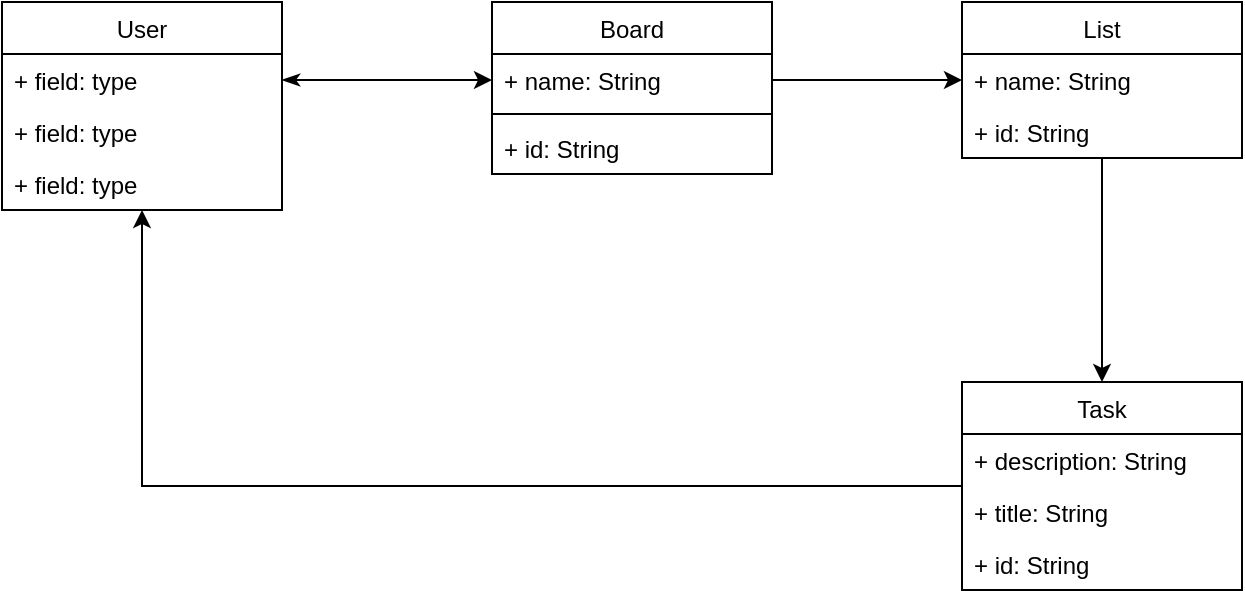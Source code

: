 <mxfile version="14.9.4" type="github">
  <diagram id="37_PKMlSgEM80N6ytxJh" name="Page-1">
    <mxGraphModel dx="1422" dy="806" grid="1" gridSize="10" guides="1" tooltips="1" connect="1" arrows="1" fold="1" page="1" pageScale="1" pageWidth="850" pageHeight="1100" math="0" shadow="0">
      <root>
        <mxCell id="0" />
        <mxCell id="1" parent="0" />
        <mxCell id="FRFQIxKNhGjWtXmiG5wo-1" value="User" style="swimlane;fontStyle=0;childLayout=stackLayout;horizontal=1;startSize=26;fillColor=none;horizontalStack=0;resizeParent=1;resizeParentMax=0;resizeLast=0;collapsible=1;marginBottom=0;" vertex="1" parent="1">
          <mxGeometry x="40" y="120" width="140" height="104" as="geometry" />
        </mxCell>
        <mxCell id="FRFQIxKNhGjWtXmiG5wo-2" value="+ field: type" style="text;strokeColor=none;fillColor=none;align=left;verticalAlign=top;spacingLeft=4;spacingRight=4;overflow=hidden;rotatable=0;points=[[0,0.5],[1,0.5]];portConstraint=eastwest;" vertex="1" parent="FRFQIxKNhGjWtXmiG5wo-1">
          <mxGeometry y="26" width="140" height="26" as="geometry" />
        </mxCell>
        <mxCell id="FRFQIxKNhGjWtXmiG5wo-3" value="+ field: type" style="text;strokeColor=none;fillColor=none;align=left;verticalAlign=top;spacingLeft=4;spacingRight=4;overflow=hidden;rotatable=0;points=[[0,0.5],[1,0.5]];portConstraint=eastwest;" vertex="1" parent="FRFQIxKNhGjWtXmiG5wo-1">
          <mxGeometry y="52" width="140" height="26" as="geometry" />
        </mxCell>
        <mxCell id="FRFQIxKNhGjWtXmiG5wo-4" value="+ field: type" style="text;strokeColor=none;fillColor=none;align=left;verticalAlign=top;spacingLeft=4;spacingRight=4;overflow=hidden;rotatable=0;points=[[0,0.5],[1,0.5]];portConstraint=eastwest;" vertex="1" parent="FRFQIxKNhGjWtXmiG5wo-1">
          <mxGeometry y="78" width="140" height="26" as="geometry" />
        </mxCell>
        <mxCell id="FRFQIxKNhGjWtXmiG5wo-5" value="Board" style="swimlane;fontStyle=0;childLayout=stackLayout;horizontal=1;startSize=26;fillColor=none;horizontalStack=0;resizeParent=1;resizeParentMax=0;resizeLast=0;collapsible=1;marginBottom=0;" vertex="1" parent="1">
          <mxGeometry x="285" y="120" width="140" height="86" as="geometry" />
        </mxCell>
        <mxCell id="FRFQIxKNhGjWtXmiG5wo-6" value="+ name: String" style="text;strokeColor=none;fillColor=none;align=left;verticalAlign=top;spacingLeft=4;spacingRight=4;overflow=hidden;rotatable=0;points=[[0,0.5],[1,0.5]];portConstraint=eastwest;" vertex="1" parent="FRFQIxKNhGjWtXmiG5wo-5">
          <mxGeometry y="26" width="140" height="26" as="geometry" />
        </mxCell>
        <mxCell id="FRFQIxKNhGjWtXmiG5wo-9" value="" style="line;strokeWidth=1;fillColor=none;align=left;verticalAlign=middle;spacingTop=-1;spacingLeft=3;spacingRight=3;rotatable=0;labelPosition=right;points=[];portConstraint=eastwest;" vertex="1" parent="FRFQIxKNhGjWtXmiG5wo-5">
          <mxGeometry y="52" width="140" height="8" as="geometry" />
        </mxCell>
        <mxCell id="FRFQIxKNhGjWtXmiG5wo-7" value="+ id: String" style="text;strokeColor=none;fillColor=none;align=left;verticalAlign=top;spacingLeft=4;spacingRight=4;overflow=hidden;rotatable=0;points=[[0,0.5],[1,0.5]];portConstraint=eastwest;" vertex="1" parent="FRFQIxKNhGjWtXmiG5wo-5">
          <mxGeometry y="60" width="140" height="26" as="geometry" />
        </mxCell>
        <mxCell id="FRFQIxKNhGjWtXmiG5wo-22" value="" style="edgeStyle=orthogonalEdgeStyle;rounded=0;orthogonalLoop=1;jettySize=auto;html=1;startArrow=none;startFill=0;entryX=0.5;entryY=0;entryDx=0;entryDy=0;" edge="1" parent="1" source="FRFQIxKNhGjWtXmiG5wo-11" target="FRFQIxKNhGjWtXmiG5wo-18">
          <mxGeometry relative="1" as="geometry" />
        </mxCell>
        <mxCell id="FRFQIxKNhGjWtXmiG5wo-11" value="List" style="swimlane;fontStyle=0;childLayout=stackLayout;horizontal=1;startSize=26;fillColor=none;horizontalStack=0;resizeParent=1;resizeParentMax=0;resizeLast=0;collapsible=1;marginBottom=0;" vertex="1" parent="1">
          <mxGeometry x="520" y="120" width="140" height="78" as="geometry" />
        </mxCell>
        <mxCell id="FRFQIxKNhGjWtXmiG5wo-12" value="+ name: String " style="text;strokeColor=none;fillColor=none;align=left;verticalAlign=top;spacingLeft=4;spacingRight=4;overflow=hidden;rotatable=0;points=[[0,0.5],[1,0.5]];portConstraint=eastwest;" vertex="1" parent="FRFQIxKNhGjWtXmiG5wo-11">
          <mxGeometry y="26" width="140" height="26" as="geometry" />
        </mxCell>
        <mxCell id="FRFQIxKNhGjWtXmiG5wo-13" value="+ id: String" style="text;strokeColor=none;fillColor=none;align=left;verticalAlign=top;spacingLeft=4;spacingRight=4;overflow=hidden;rotatable=0;points=[[0,0.5],[1,0.5]];portConstraint=eastwest;" vertex="1" parent="FRFQIxKNhGjWtXmiG5wo-11">
          <mxGeometry y="52" width="140" height="26" as="geometry" />
        </mxCell>
        <mxCell id="FRFQIxKNhGjWtXmiG5wo-16" value="" style="edgeStyle=orthogonalEdgeStyle;rounded=0;orthogonalLoop=1;jettySize=auto;html=1;entryX=0;entryY=0.5;entryDx=0;entryDy=0;" edge="1" parent="1" source="FRFQIxKNhGjWtXmiG5wo-6" target="FRFQIxKNhGjWtXmiG5wo-12">
          <mxGeometry relative="1" as="geometry" />
        </mxCell>
        <mxCell id="FRFQIxKNhGjWtXmiG5wo-17" value="" style="edgeStyle=orthogonalEdgeStyle;rounded=0;orthogonalLoop=1;jettySize=auto;html=1;startArrow=classicThin;startFill=1;entryX=0;entryY=0.5;entryDx=0;entryDy=0;" edge="1" parent="1" source="FRFQIxKNhGjWtXmiG5wo-2" target="FRFQIxKNhGjWtXmiG5wo-6">
          <mxGeometry relative="1" as="geometry" />
        </mxCell>
        <mxCell id="FRFQIxKNhGjWtXmiG5wo-24" style="edgeStyle=orthogonalEdgeStyle;rounded=0;orthogonalLoop=1;jettySize=auto;html=1;startArrow=none;startFill=0;" edge="1" parent="1" source="FRFQIxKNhGjWtXmiG5wo-18" target="FRFQIxKNhGjWtXmiG5wo-1">
          <mxGeometry relative="1" as="geometry" />
        </mxCell>
        <mxCell id="FRFQIxKNhGjWtXmiG5wo-18" value="Task" style="swimlane;fontStyle=0;childLayout=stackLayout;horizontal=1;startSize=26;fillColor=none;horizontalStack=0;resizeParent=1;resizeParentMax=0;resizeLast=0;collapsible=1;marginBottom=0;" vertex="1" parent="1">
          <mxGeometry x="520" y="310" width="140" height="104" as="geometry" />
        </mxCell>
        <mxCell id="FRFQIxKNhGjWtXmiG5wo-23" value="+ description: String" style="text;strokeColor=none;fillColor=none;align=left;verticalAlign=top;spacingLeft=4;spacingRight=4;overflow=hidden;rotatable=0;points=[[0,0.5],[1,0.5]];portConstraint=eastwest;" vertex="1" parent="FRFQIxKNhGjWtXmiG5wo-18">
          <mxGeometry y="26" width="140" height="26" as="geometry" />
        </mxCell>
        <mxCell id="FRFQIxKNhGjWtXmiG5wo-19" value="+ title: String " style="text;strokeColor=none;fillColor=none;align=left;verticalAlign=top;spacingLeft=4;spacingRight=4;overflow=hidden;rotatable=0;points=[[0,0.5],[1,0.5]];portConstraint=eastwest;" vertex="1" parent="FRFQIxKNhGjWtXmiG5wo-18">
          <mxGeometry y="52" width="140" height="26" as="geometry" />
        </mxCell>
        <mxCell id="FRFQIxKNhGjWtXmiG5wo-20" value="+ id: String" style="text;strokeColor=none;fillColor=none;align=left;verticalAlign=top;spacingLeft=4;spacingRight=4;overflow=hidden;rotatable=0;points=[[0,0.5],[1,0.5]];portConstraint=eastwest;" vertex="1" parent="FRFQIxKNhGjWtXmiG5wo-18">
          <mxGeometry y="78" width="140" height="26" as="geometry" />
        </mxCell>
      </root>
    </mxGraphModel>
  </diagram>
</mxfile>
